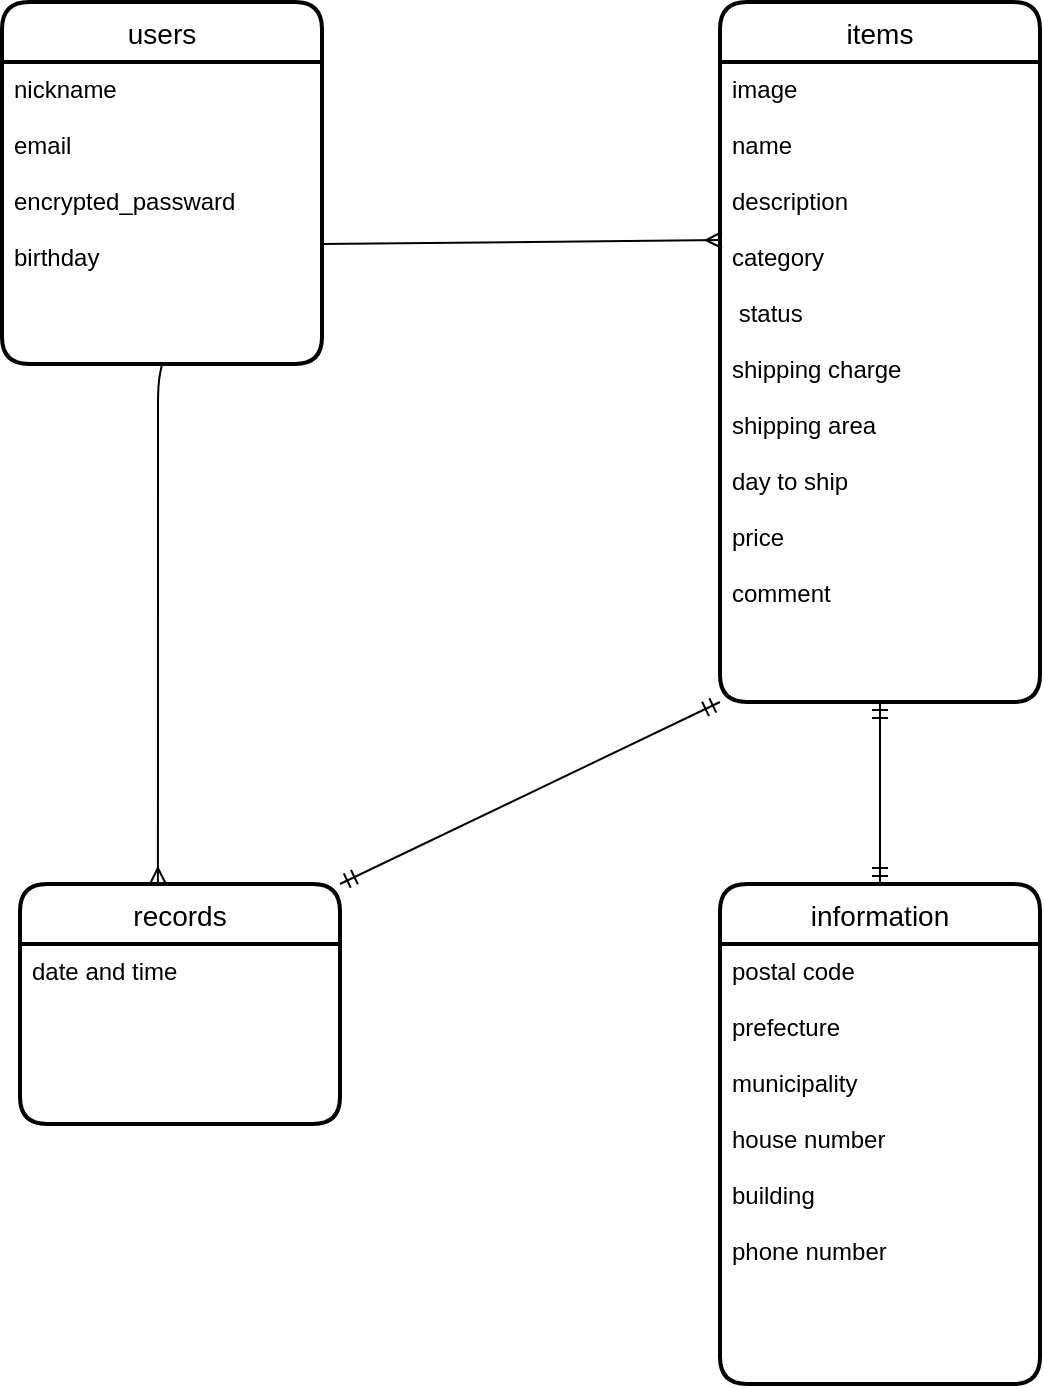 <mxfile>
    <diagram id="Yz9cf4jv73pgYCF6ogH6" name="ページ1">
        <mxGraphModel dx="705" dy="680" grid="1" gridSize="10" guides="1" tooltips="1" connect="1" arrows="1" fold="1" page="1" pageScale="1" pageWidth="827" pageHeight="1169" math="0" shadow="0">
            <root>
                <mxCell id="0"/>
                <mxCell id="1" parent="0"/>
                <mxCell id="31" value="users" style="swimlane;childLayout=stackLayout;horizontal=1;startSize=30;horizontalStack=0;rounded=1;fontSize=14;fontStyle=0;strokeWidth=2;resizeParent=0;resizeLast=1;shadow=0;dashed=0;align=center;" vertex="1" parent="1">
                    <mxGeometry x="161" y="239" width="160" height="181" as="geometry"/>
                </mxCell>
                <mxCell id="33" value="nickname&#10;&#10;email&#10;&#10;encrypted_passward&#10;&#10;birthday&#10;&#10;&#10;" style="align=left;strokeColor=none;fillColor=none;spacingLeft=4;fontSize=12;verticalAlign=top;resizable=0;rotatable=0;part=1;" vertex="1" parent="31">
                    <mxGeometry y="30" width="160" height="151" as="geometry"/>
                </mxCell>
                <mxCell id="65" value="items" style="swimlane;childLayout=stackLayout;horizontal=1;startSize=30;horizontalStack=0;rounded=1;fontSize=14;fontStyle=0;strokeWidth=2;resizeParent=0;resizeLast=1;shadow=0;dashed=0;align=center;" vertex="1" parent="1">
                    <mxGeometry x="520" y="239" width="160" height="350" as="geometry"/>
                </mxCell>
                <mxCell id="66" value="image&#10;&#10;name&#10;&#10;description&#10;&#10;category&#10;&#10; status&#10;&#10;shipping charge&#10;&#10;shipping area&#10;&#10;day to ship&#10;&#10;price&#10;&#10;comment" style="align=left;strokeColor=none;fillColor=none;spacingLeft=4;fontSize=12;verticalAlign=top;resizable=0;rotatable=0;part=1;" vertex="1" parent="65">
                    <mxGeometry y="30" width="160" height="320" as="geometry"/>
                </mxCell>
                <mxCell id="67" value="records" style="swimlane;childLayout=stackLayout;horizontal=1;startSize=30;horizontalStack=0;rounded=1;fontSize=14;fontStyle=0;strokeWidth=2;resizeParent=0;resizeLast=1;shadow=0;dashed=0;align=center;" vertex="1" parent="1">
                    <mxGeometry x="170" y="680" width="160" height="120" as="geometry"/>
                </mxCell>
                <mxCell id="68" value="date and time&#10;" style="align=left;strokeColor=none;fillColor=none;spacingLeft=4;fontSize=12;verticalAlign=top;resizable=0;rotatable=0;part=1;" vertex="1" parent="67">
                    <mxGeometry y="30" width="160" height="90" as="geometry"/>
                </mxCell>
                <mxCell id="69" value="information" style="swimlane;childLayout=stackLayout;horizontal=1;startSize=30;horizontalStack=0;rounded=1;fontSize=14;fontStyle=0;strokeWidth=2;resizeParent=0;resizeLast=1;shadow=0;dashed=0;align=center;" vertex="1" parent="1">
                    <mxGeometry x="520" y="680" width="160" height="250" as="geometry"/>
                </mxCell>
                <mxCell id="70" value="postal code&#10;&#10;prefecture&#10;&#10;municipality&#10;&#10;house number&#10;&#10;building&#10;&#10;phone number" style="align=left;strokeColor=none;fillColor=none;spacingLeft=4;fontSize=12;verticalAlign=top;resizable=0;rotatable=0;part=1;" vertex="1" parent="69">
                    <mxGeometry y="30" width="160" height="220" as="geometry"/>
                </mxCell>
                <mxCell id="78" value="" style="fontSize=12;html=1;endArrow=ERmany;exitX=0.5;exitY=1;exitDx=0;exitDy=0;entryX=0.431;entryY=0;entryDx=0;entryDy=0;entryPerimeter=0;" edge="1" parent="1" source="33" target="67">
                    <mxGeometry width="100" height="100" relative="1" as="geometry">
                        <mxPoint x="360" y="470" as="sourcePoint"/>
                        <mxPoint x="240" y="470" as="targetPoint"/>
                        <Array as="points">
                            <mxPoint x="239" y="430"/>
                            <mxPoint x="239" y="450"/>
                        </Array>
                    </mxGeometry>
                </mxCell>
                <mxCell id="79" value="" style="fontSize=12;html=1;endArrow=ERmany;exitX=0.994;exitY=0.603;exitDx=0;exitDy=0;exitPerimeter=0;" edge="1" parent="1" source="33">
                    <mxGeometry width="100" height="100" relative="1" as="geometry">
                        <mxPoint x="414" y="460" as="sourcePoint"/>
                        <mxPoint x="521" y="358" as="targetPoint"/>
                    </mxGeometry>
                </mxCell>
                <mxCell id="83" value="" style="fontSize=12;html=1;endArrow=ERmandOne;startArrow=ERmandOne;entryX=0.5;entryY=1;entryDx=0;entryDy=0;exitX=0.5;exitY=0;exitDx=0;exitDy=0;" edge="1" parent="1" source="69" target="66">
                    <mxGeometry width="100" height="100" relative="1" as="geometry">
                        <mxPoint x="510" y="689" as="sourcePoint"/>
                        <mxPoint x="610" y="589" as="targetPoint"/>
                    </mxGeometry>
                </mxCell>
                <mxCell id="84" value="" style="fontSize=12;html=1;endArrow=ERmandOne;startArrow=ERmandOne;entryX=0;entryY=1;entryDx=0;entryDy=0;" edge="1" parent="1" target="66">
                    <mxGeometry width="100" height="100" relative="1" as="geometry">
                        <mxPoint x="330" y="680" as="sourcePoint"/>
                        <mxPoint x="430" y="580" as="targetPoint"/>
                    </mxGeometry>
                </mxCell>
            </root>
        </mxGraphModel>
    </diagram>
</mxfile>